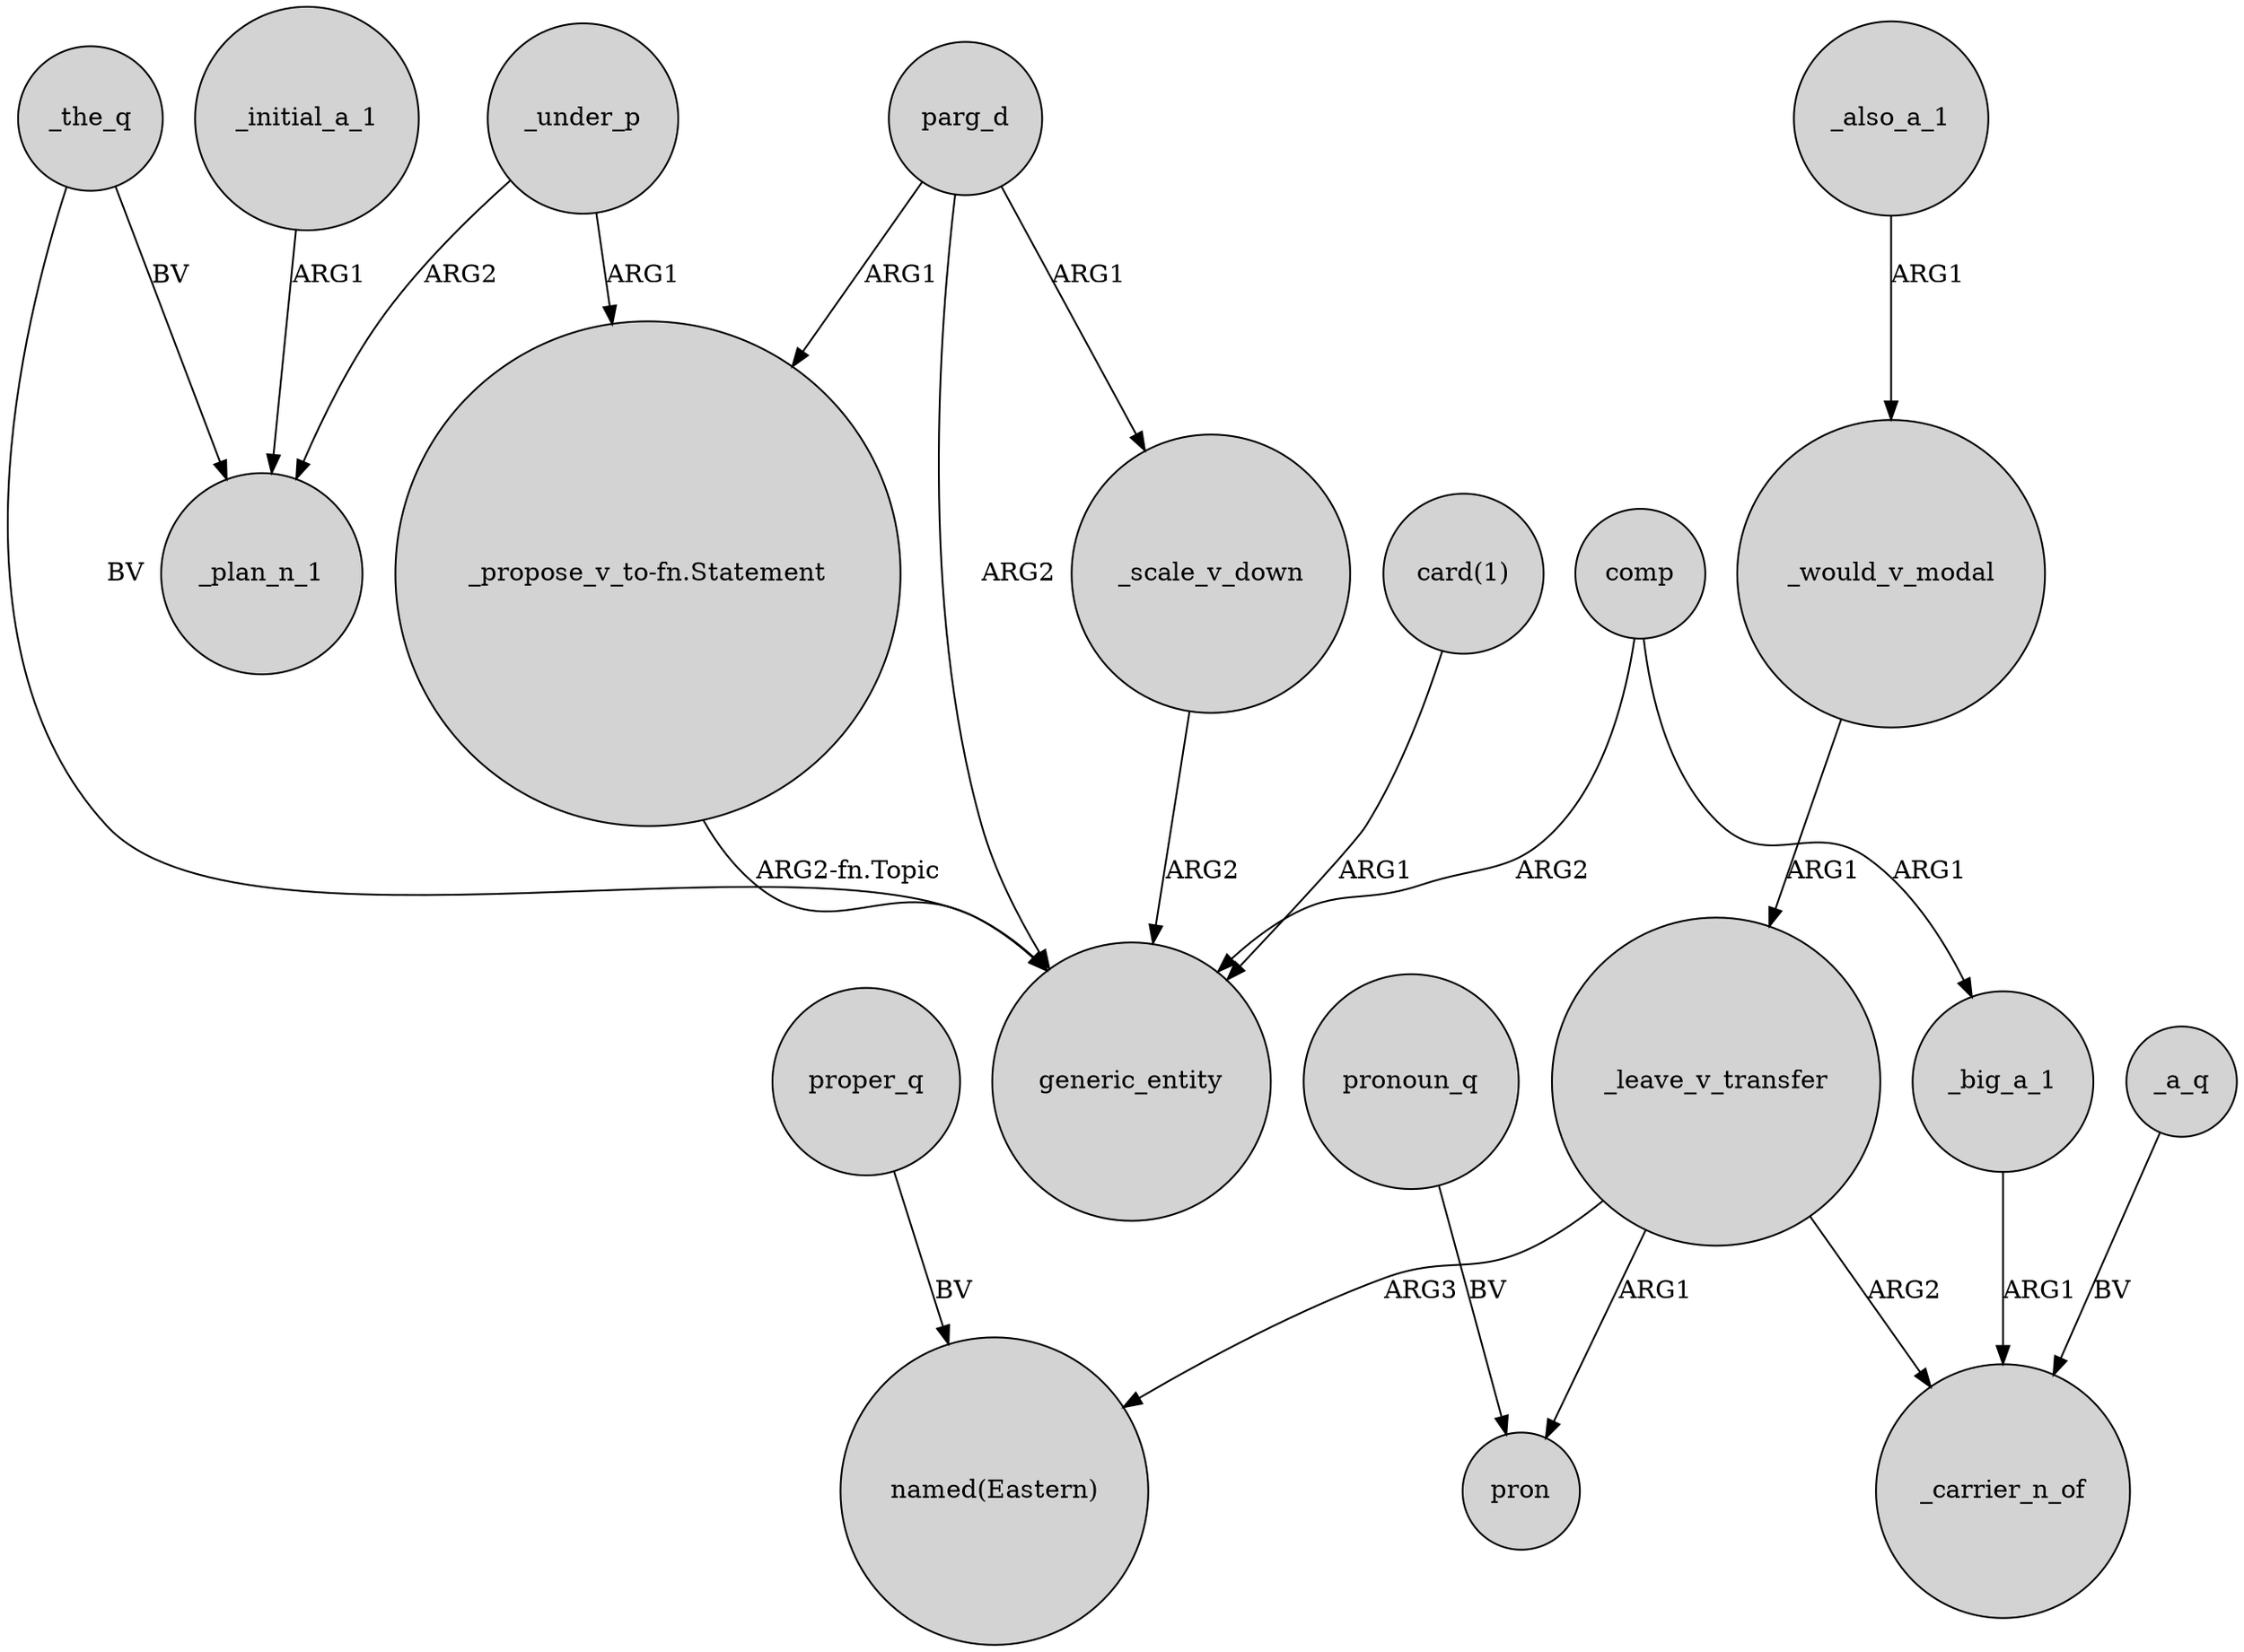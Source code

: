 digraph {
	node [shape=circle style=filled]
	"_propose_v_to-fn.Statement" -> generic_entity [label="ARG2-fn.Topic"]
	_the_q -> generic_entity [label=BV]
	comp -> _big_a_1 [label=ARG1]
	parg_d -> generic_entity [label=ARG2]
	_leave_v_transfer -> _carrier_n_of [label=ARG2]
	_the_q -> _plan_n_1 [label=BV]
	_would_v_modal -> _leave_v_transfer [label=ARG1]
	_initial_a_1 -> _plan_n_1 [label=ARG1]
	_leave_v_transfer -> "named(Eastern)" [label=ARG3]
	parg_d -> "_propose_v_to-fn.Statement" [label=ARG1]
	proper_q -> "named(Eastern)" [label=BV]
	pronoun_q -> pron [label=BV]
	_also_a_1 -> _would_v_modal [label=ARG1]
	_scale_v_down -> generic_entity [label=ARG2]
	_a_q -> _carrier_n_of [label=BV]
	_under_p -> "_propose_v_to-fn.Statement" [label=ARG1]
	_under_p -> _plan_n_1 [label=ARG2]
	_leave_v_transfer -> pron [label=ARG1]
	"card(1)" -> generic_entity [label=ARG1]
	parg_d -> _scale_v_down [label=ARG1]
	comp -> generic_entity [label=ARG2]
	_big_a_1 -> _carrier_n_of [label=ARG1]
}
